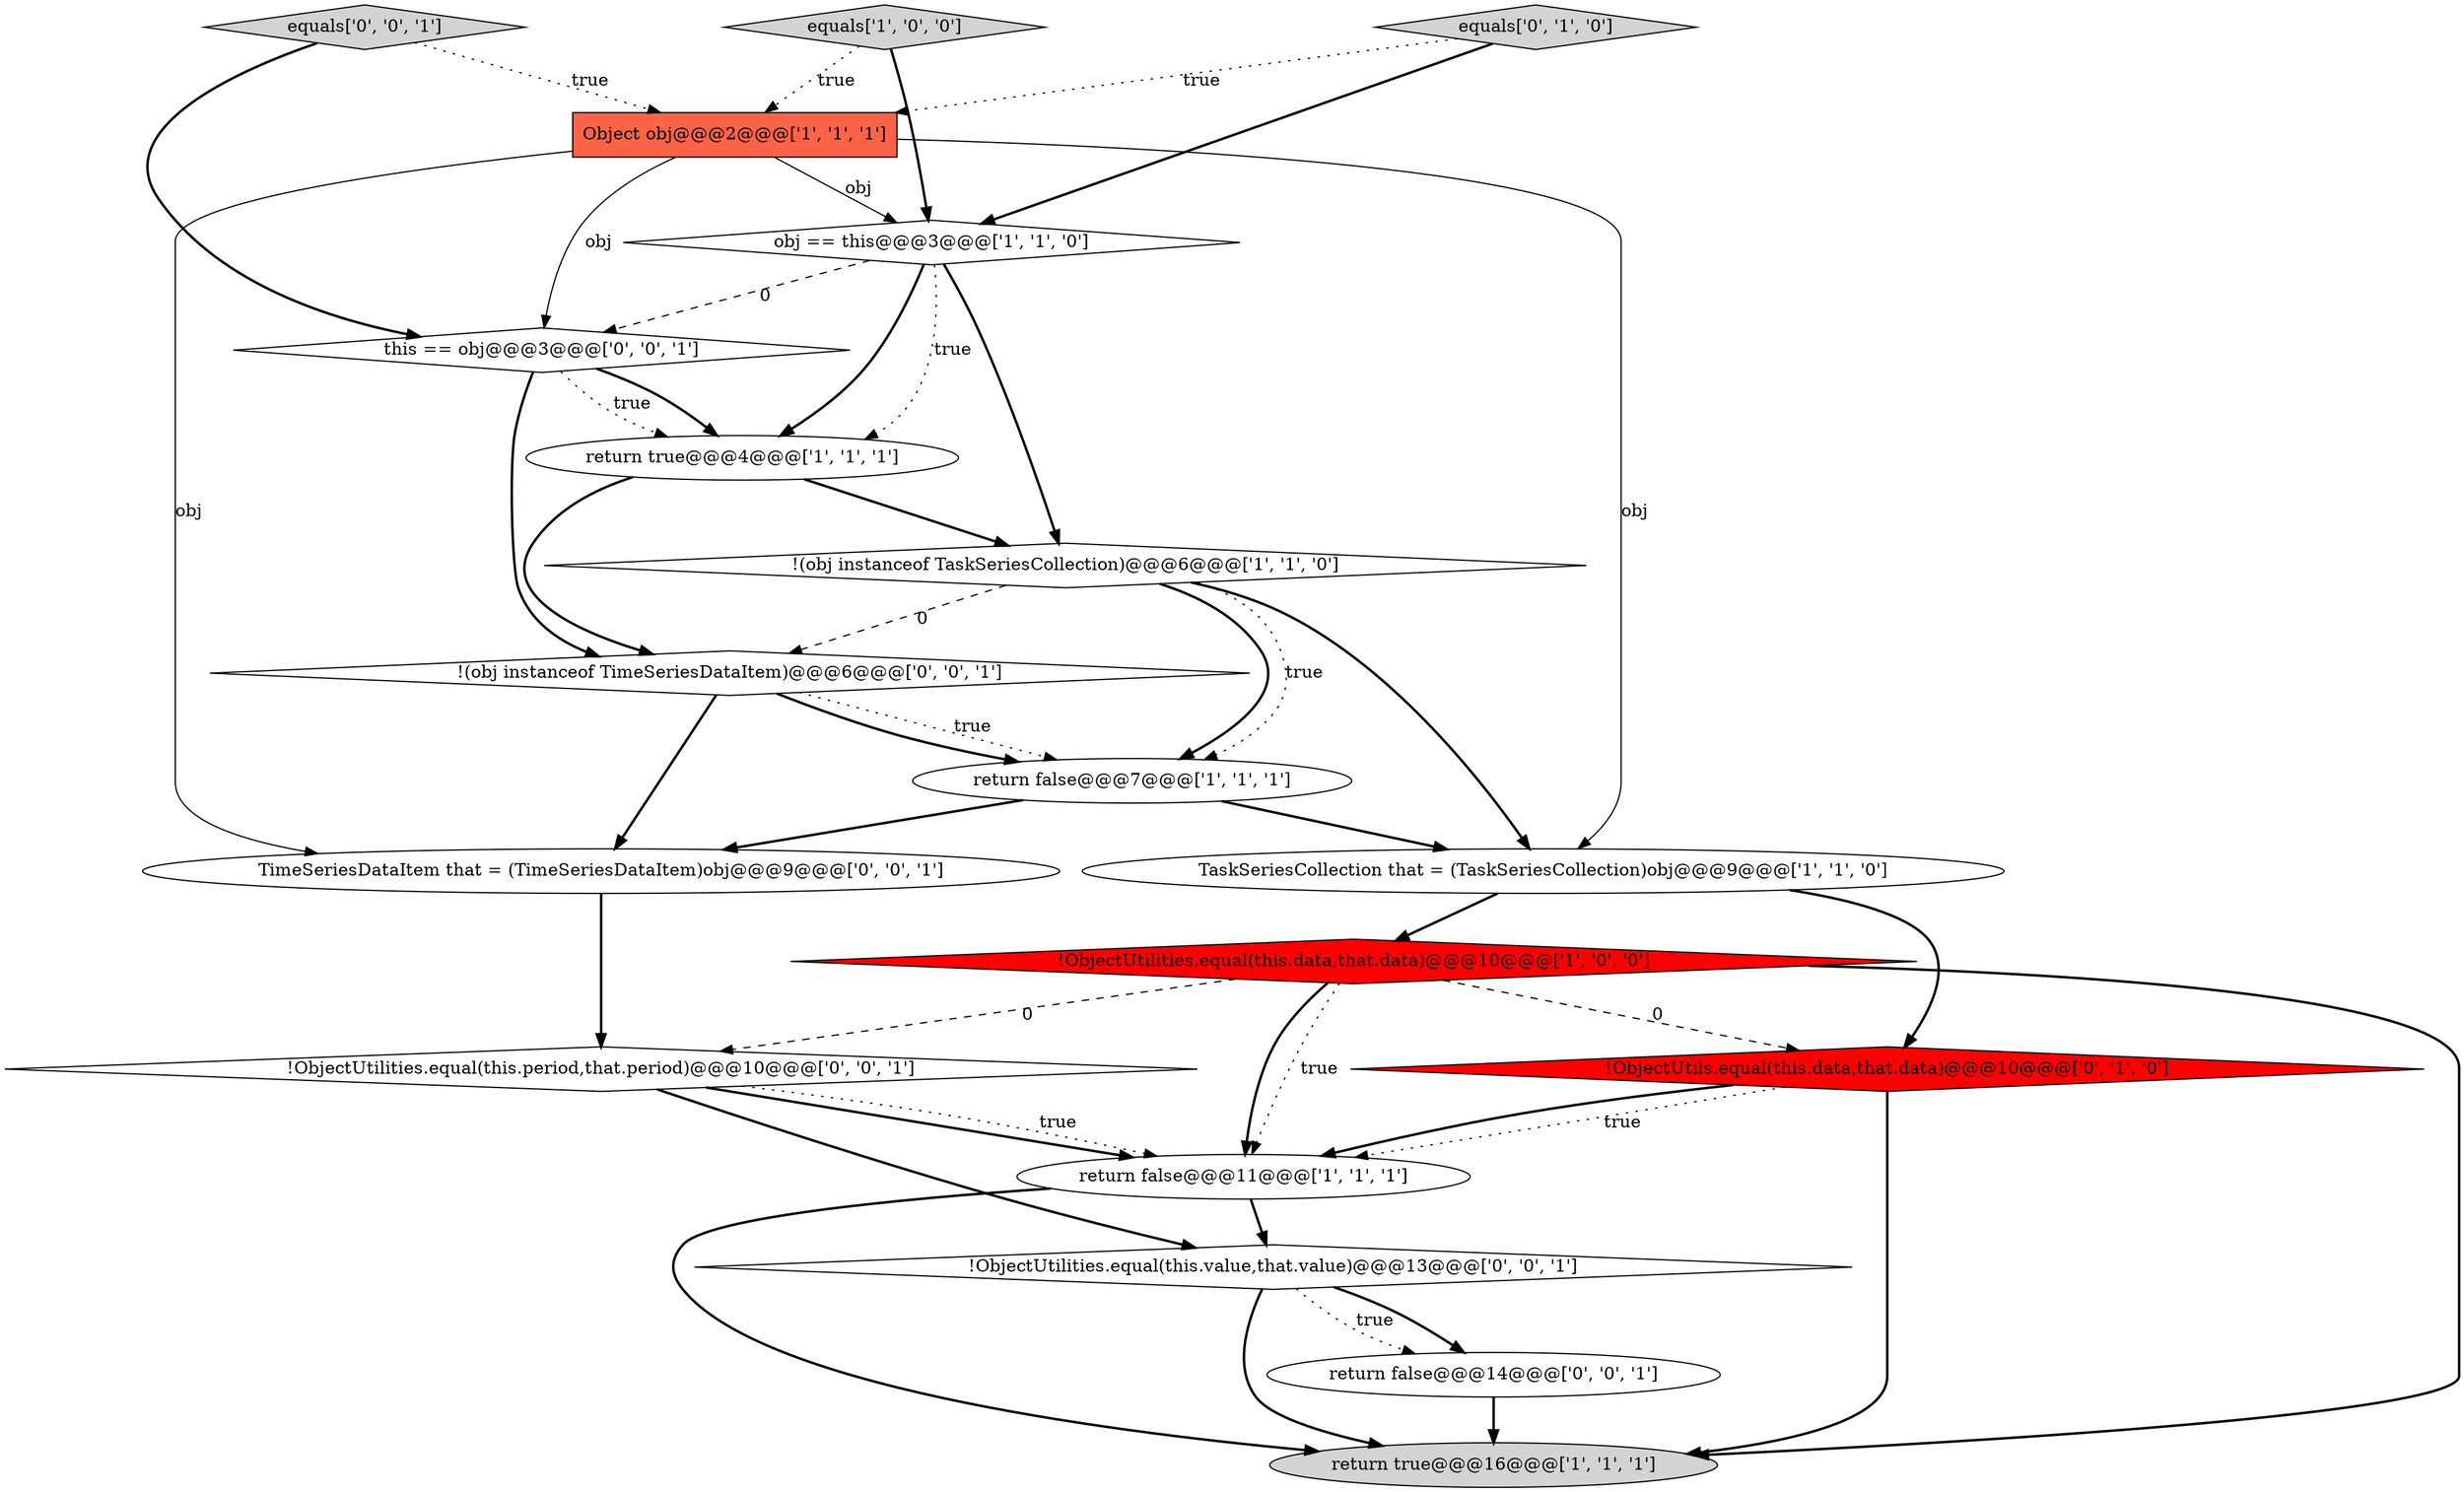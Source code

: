 digraph {
12 [style = filled, label = "this == obj@@@3@@@['0', '0', '1']", fillcolor = white, shape = diamond image = "AAA0AAABBB3BBB"];
5 [style = filled, label = "obj == this@@@3@@@['1', '1', '0']", fillcolor = white, shape = diamond image = "AAA0AAABBB1BBB"];
14 [style = filled, label = "!ObjectUtilities.equal(this.period,that.period)@@@10@@@['0', '0', '1']", fillcolor = white, shape = diamond image = "AAA0AAABBB3BBB"];
1 [style = filled, label = "equals['1', '0', '0']", fillcolor = lightgray, shape = diamond image = "AAA0AAABBB1BBB"];
6 [style = filled, label = "return false@@@11@@@['1', '1', '1']", fillcolor = white, shape = ellipse image = "AAA0AAABBB1BBB"];
0 [style = filled, label = "return true@@@4@@@['1', '1', '1']", fillcolor = white, shape = ellipse image = "AAA0AAABBB1BBB"];
4 [style = filled, label = "return true@@@16@@@['1', '1', '1']", fillcolor = lightgray, shape = ellipse image = "AAA0AAABBB1BBB"];
3 [style = filled, label = "!(obj instanceof TaskSeriesCollection)@@@6@@@['1', '1', '0']", fillcolor = white, shape = diamond image = "AAA0AAABBB1BBB"];
7 [style = filled, label = "TaskSeriesCollection that = (TaskSeriesCollection)obj@@@9@@@['1', '1', '0']", fillcolor = white, shape = ellipse image = "AAA0AAABBB1BBB"];
13 [style = filled, label = "!ObjectUtilities.equal(this.value,that.value)@@@13@@@['0', '0', '1']", fillcolor = white, shape = diamond image = "AAA0AAABBB3BBB"];
16 [style = filled, label = "TimeSeriesDataItem that = (TimeSeriesDataItem)obj@@@9@@@['0', '0', '1']", fillcolor = white, shape = ellipse image = "AAA0AAABBB3BBB"];
8 [style = filled, label = "return false@@@7@@@['1', '1', '1']", fillcolor = white, shape = ellipse image = "AAA0AAABBB1BBB"];
15 [style = filled, label = "equals['0', '0', '1']", fillcolor = lightgray, shape = diamond image = "AAA0AAABBB3BBB"];
18 [style = filled, label = "!(obj instanceof TimeSeriesDataItem)@@@6@@@['0', '0', '1']", fillcolor = white, shape = diamond image = "AAA0AAABBB3BBB"];
9 [style = filled, label = "!ObjectUtilities.equal(this.data,that.data)@@@10@@@['1', '0', '0']", fillcolor = red, shape = diamond image = "AAA1AAABBB1BBB"];
17 [style = filled, label = "return false@@@14@@@['0', '0', '1']", fillcolor = white, shape = ellipse image = "AAA0AAABBB3BBB"];
2 [style = filled, label = "Object obj@@@2@@@['1', '1', '1']", fillcolor = tomato, shape = box image = "AAA0AAABBB1BBB"];
11 [style = filled, label = "equals['0', '1', '0']", fillcolor = lightgray, shape = diamond image = "AAA0AAABBB2BBB"];
10 [style = filled, label = "!ObjectUtils.equal(this.data,that.data)@@@10@@@['0', '1', '0']", fillcolor = red, shape = diamond image = "AAA1AAABBB2BBB"];
1->5 [style = bold, label=""];
5->3 [style = bold, label=""];
0->3 [style = bold, label=""];
8->16 [style = bold, label=""];
13->17 [style = dotted, label="true"];
10->6 [style = dotted, label="true"];
5->12 [style = dashed, label="0"];
9->10 [style = dashed, label="0"];
7->10 [style = bold, label=""];
15->2 [style = dotted, label="true"];
9->4 [style = bold, label=""];
3->18 [style = dashed, label="0"];
2->16 [style = solid, label="obj"];
18->8 [style = dotted, label="true"];
5->0 [style = dotted, label="true"];
2->12 [style = solid, label="obj"];
9->6 [style = dotted, label="true"];
12->0 [style = bold, label=""];
2->7 [style = solid, label="obj"];
10->6 [style = bold, label=""];
8->7 [style = bold, label=""];
9->6 [style = bold, label=""];
7->9 [style = bold, label=""];
6->4 [style = bold, label=""];
11->5 [style = bold, label=""];
13->17 [style = bold, label=""];
18->16 [style = bold, label=""];
11->2 [style = dotted, label="true"];
9->14 [style = dashed, label="0"];
5->0 [style = bold, label=""];
3->7 [style = bold, label=""];
3->8 [style = bold, label=""];
6->13 [style = bold, label=""];
12->18 [style = bold, label=""];
10->4 [style = bold, label=""];
12->0 [style = dotted, label="true"];
16->14 [style = bold, label=""];
0->18 [style = bold, label=""];
15->12 [style = bold, label=""];
18->8 [style = bold, label=""];
14->13 [style = bold, label=""];
1->2 [style = dotted, label="true"];
3->8 [style = dotted, label="true"];
14->6 [style = bold, label=""];
17->4 [style = bold, label=""];
2->5 [style = solid, label="obj"];
13->4 [style = bold, label=""];
14->6 [style = dotted, label="true"];
}
